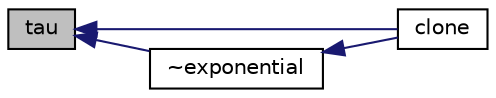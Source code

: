 digraph "tau"
{
  bgcolor="transparent";
  edge [fontname="Helvetica",fontsize="10",labelfontname="Helvetica",labelfontsize="10"];
  node [fontname="Helvetica",fontsize="10",shape=record];
  rankdir="LR";
  Node26 [label="tau",height=0.2,width=0.4,color="black", fillcolor="grey75", style="filled", fontcolor="black"];
  Node26 -> Node27 [dir="back",color="midnightblue",fontsize="10",style="solid",fontname="Helvetica"];
  Node27 [label="clone",height=0.2,width=0.4,color="black",URL="$a25393.html#a9562029d5f3393f4d39468ea0f453a65",tooltip="Clone. "];
  Node26 -> Node28 [dir="back",color="midnightblue",fontsize="10",style="solid",fontname="Helvetica"];
  Node28 [label="~exponential",height=0.2,width=0.4,color="black",URL="$a25393.html#afb02cf01a267364c6ffb102289f5d30a",tooltip="Destructor. "];
  Node28 -> Node27 [dir="back",color="midnightblue",fontsize="10",style="solid",fontname="Helvetica"];
}
